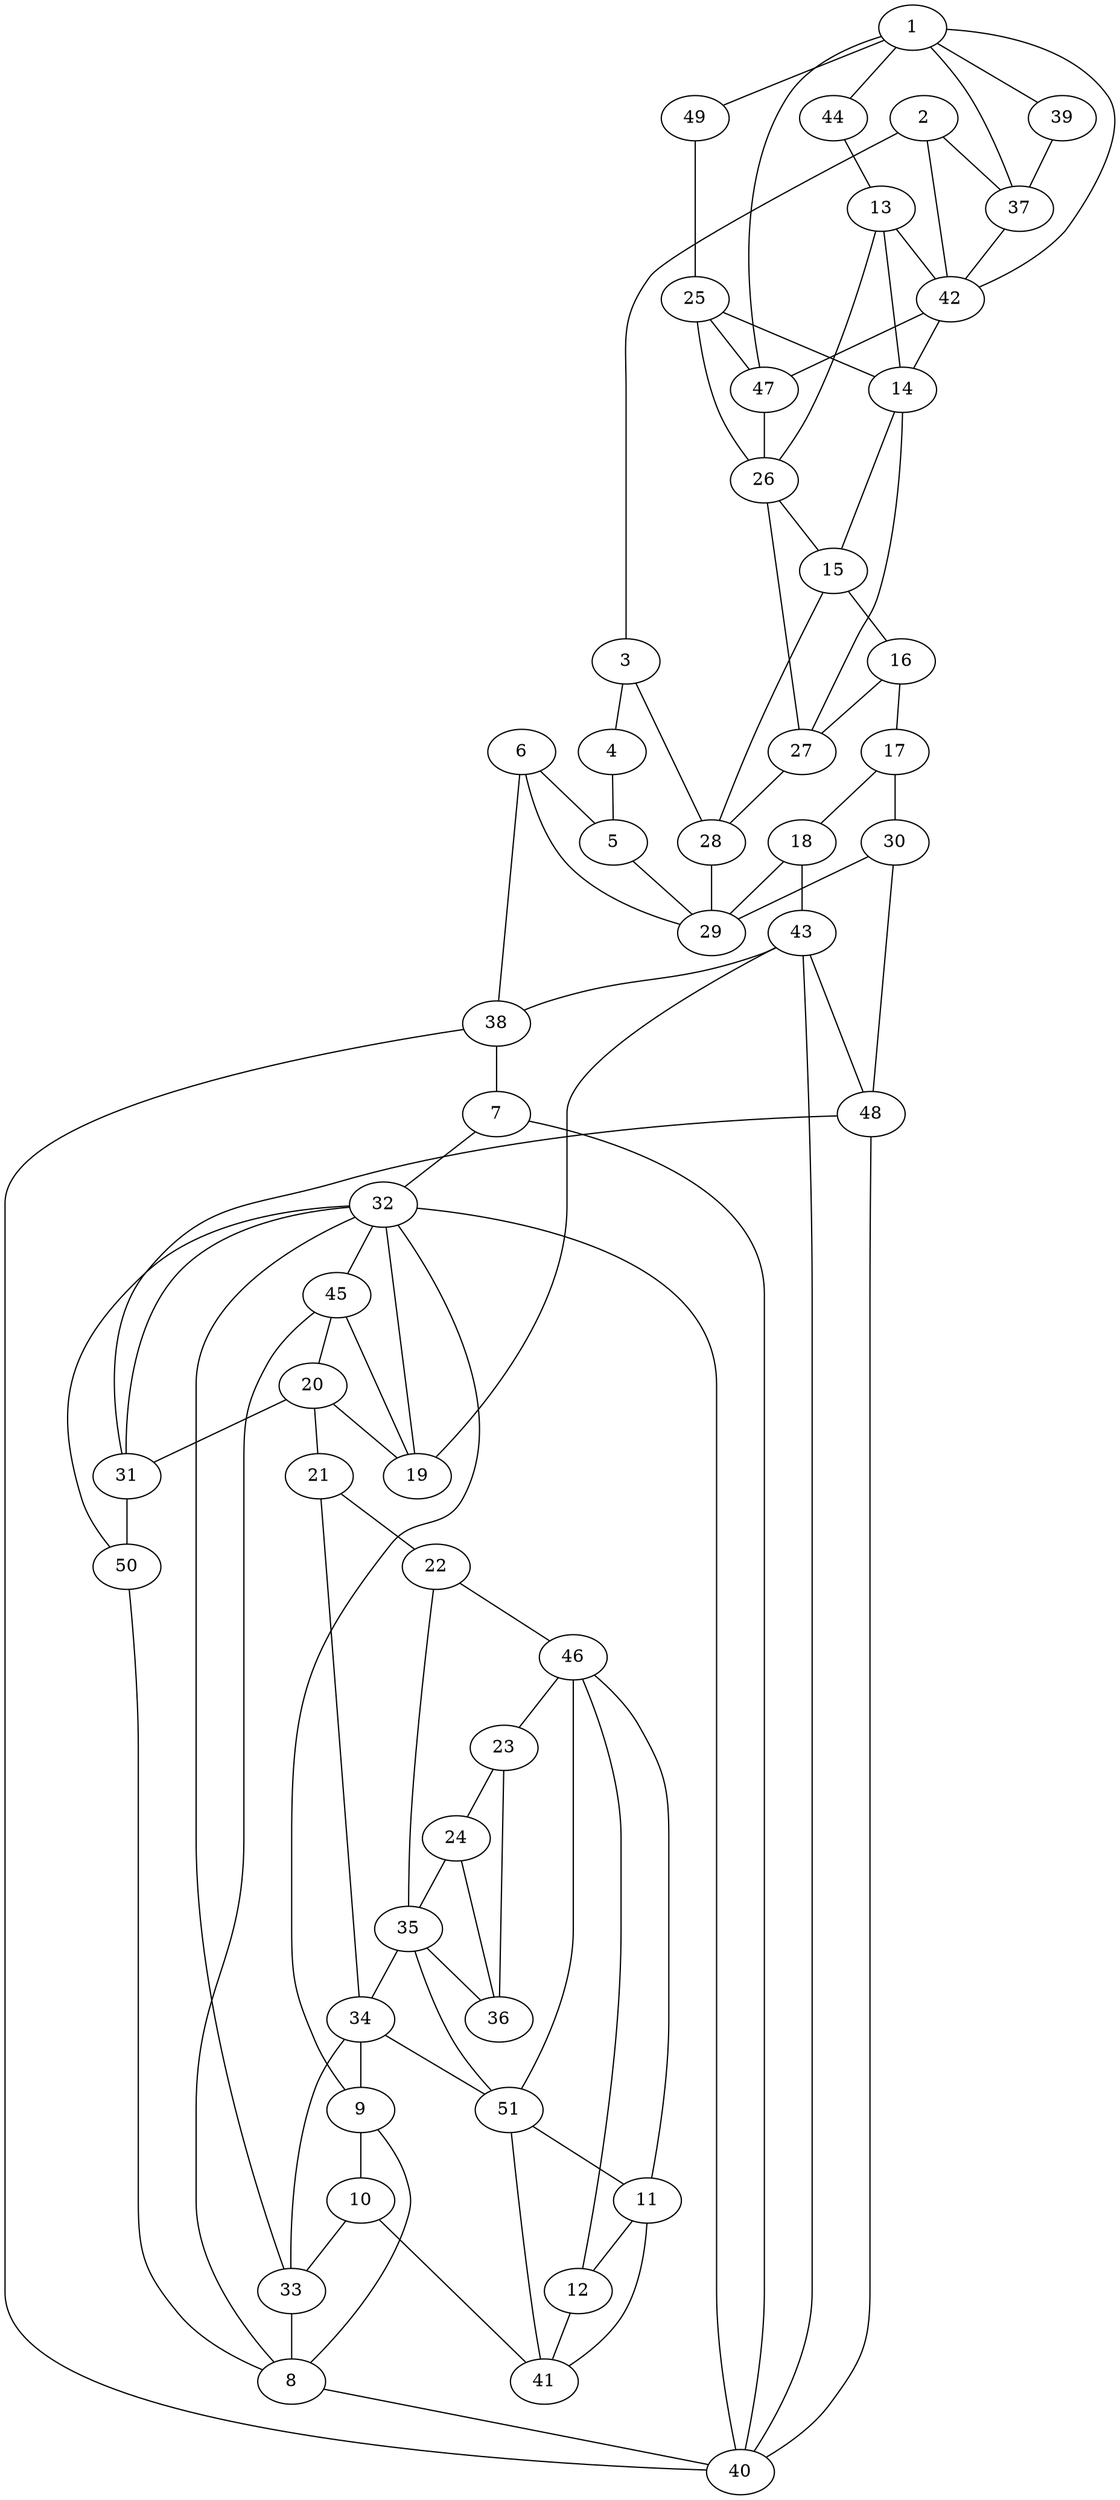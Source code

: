 graph pdb1viy {
	1	 [aaLength=12,
		sequence=GSGKSTVANAFA,
		type=0];
	39	 [aaLength=6,
		sequence=LRYIVA,
		type=1];
	1 -- 39	 [distance0="14.55595",
		frequency=1,
		type0=2];
	44	 [aaLength=5,
		sequence=RYIVA,
		type=1];
	1 -- 44	 [distance0="13.81578",
		frequency=1,
		type0=1];
	49	 [aaLength=6,
		sequence=LRYIVA,
		type=1];
	1 -- 49	 [distance0="14.55595",
		frequency=1,
		type0=3];
	2	 [aaLength=8,
		sequence=IDADIIAR,
		type=0];
	3	 [aaLength=12,
		sequence=PGAPALHAIADH,
		type=0];
	2 -- 3	 [distance0="20.61813",
		distance1="4.0",
		frequency=2,
		type0=1,
		type1=4];
	37	 [aaLength=3,
		sequence=INV,
		type=1];
	2 -- 37	 [distance0="22.23617",
		frequency=1,
		type0=2];
	42	 [aaLength=4,
		sequence=GINV,
		type=1];
	2 -- 42	 [distance0="22.39302",
		frequency=1,
		type0=3];
	4	 [aaLength=4,
		sequence=FGAN,
		type=0];
	3 -- 4	 [distance0="14.85913",
		distance1="0.0",
		frequency=2,
		type0=1,
		type1=5];
	28	 [aaLength=4,
		sequence=FGAN,
		type=0];
	3 -- 28	 [distance0="16.64638",
		frequency=1,
		type0=2];
	5	 [aaLength=12,
		sequence=TLQRRALRERIF,
		type=0];
	4 -- 5	 [distance0="14.45784",
		distance1="6.0",
		frequency=2,
		type0=1,
		type1=4];
	29	 [aaLength=10,
		sequence=TLQRRALRER,
		type=0];
	5 -- 29	 [distance0="11.88817",
		frequency=1,
		type0=1];
	6	 [aaLength=25,
		sequence=NPEEKNWLNALLHPLIQQETQHQIQ,
		type=0];
	6 -- 5	 [distance0="15.45426",
		frequency=1,
		type0=2];
	6 -- 29	 [distance0="18.51096",
		frequency=1,
		type0=3];
	38	 [aaLength=5,
		sequence=SPYVL,
		type=1];
	6 -- 38	 [distance0="3.0",
		frequency=1,
		type0=4];
	7	 [aaLength=6,
		sequence=ENSLYK,
		type=0];
	32	 [aaLength=13,
		sequence=DVSPETQLKRTMQ,
		type=0];
	7 -- 32	 [distance0="14.52044",
		frequency=1,
		type0=2];
	40	 [aaLength=6,
		sequence=ANRVLV,
		type=1];
	7 -- 40	 [distance0="1.0",
		frequency=1,
		type0=4];
	8	 [aaLength=14,
		sequence=DVSPETQLKRTMQR,
		type=0];
	9	 [aaLength=12,
		sequence=DVTREHVEQILA,
		type=0];
	8 -- 9	 [distance0="1.0",
		frequency=1,
		type0=4];
	8 -- 40	 [distance0="11.96193",
		frequency=1,
		type0=2];
	45	 [aaLength=6,
		sequence=ANRVLV,
		type=1];
	8 -- 45	 [distance0="11.96193",
		frequency=1,
		type0=3];
	10	 [aaLength=9,
		sequence=QATREARLA,
		type=0];
	9 -- 10	 [distance0="15.44572",
		distance1="1.0",
		frequency=2,
		type0=2,
		type1=4];
	9 -- 32	 [distance0="16.8516",
		frequency=1,
		type0=3];
	33	 [aaLength=12,
		sequence=DVTREHVEQILA,
		type=0];
	10 -- 33	 [distance0="16.19268",
		frequency=1,
		type0=3];
	41	 [aaLength=4,
		sequence=ADDV,
		type=1];
	10 -- 41	 [distance0="1.0",
		frequency=1,
		type0=4];
	11	 [aaLength=4,
		sequence=NGAP,
		type=0];
	12	 [aaLength=19,
		sequence=DAIASDVARLHAHYLQLAS,
		type=0];
	11 -- 12	 [distance0="9.291913",
		distance1="0.0",
		frequency=2,
		type0=1,
		type1=5];
	11 -- 41	 [distance0="11.00445",
		frequency=1,
		type0=2];
	46	 [aaLength=4,
		sequence=ADDV,
		type=1];
	11 -- 46	 [distance0="11.00445",
		frequency=1,
		type0=3];
	12 -- 41	 [distance0="12.59173",
		frequency=1,
		type0=2];
	12 -- 46	 [distance0="12.59173",
		frequency=1,
		type0=3];
	13	 [aaLength=12,
		sequence=GSGKSTVANAFA,
		type=0];
	14	 [aaLength=8,
		sequence=IDADIIAR,
		type=0];
	13 -- 14	 [distance0="23.65022",
		frequency=1,
		type0=2];
	26	 [aaLength=9,
		sequence=IDADIIARQ,
		type=0];
	13 -- 26	 [distance0="25.21763",
		frequency=1,
		type0=3];
	13 -- 42	 [distance0="2.0",
		frequency=1,
		type0=4];
	15	 [aaLength=12,
		sequence=PGAPALHAIADH,
		type=0];
	14 -- 15	 [distance0="20.52553",
		distance1="4.0",
		frequency=2,
		type0=3,
		type1=4];
	27	 [aaLength=12,
		sequence=PGAPALHAIADH,
		type=0];
	14 -- 27	 [distance0="20.44607",
		frequency=1,
		type0=2];
	16	 [aaLength=4,
		sequence=FGAN,
		type=0];
	15 -- 16	 [distance0="17.4419",
		distance1="0.0",
		frequency=2,
		type0=3,
		type1=5];
	15 -- 28	 [distance0="14.80354",
		frequency=1,
		type0=2];
	17	 [aaLength=10,
		sequence=TLQRRALRER,
		type=0];
	16 -- 17	 [distance0="13.09597",
		distance1="6.0",
		frequency=2,
		type0=1,
		type1=4];
	16 -- 27	 [distance0="16.07892",
		frequency=1,
		type0=2];
	18	 [aaLength=27,
		sequence=FANPEEKNWLNALLHPLIQQETQHQIQ,
		type=0];
	17 -- 18	 [distance0="1.0",
		frequency=1,
		type0=4];
	30	 [aaLength=27,
		sequence=FANPEEKNWLNALLHPLIQQETQHQIQ,
		type=0];
	17 -- 30	 [distance0="13.93821",
		frequency=1,
		type0=2];
	18 -- 29	 [distance0="13.59131",
		frequency=1,
		type0=2];
	43	 [aaLength=4,
		sequence=PYVL,
		type=1];
	18 -- 43	 [distance0="4.0",
		frequency=1,
		type0=4];
	19	 [aaLength=6,
		sequence=ENSLYK,
		type=0];
	19 -- 32	 [distance0="19.63974",
		frequency=1,
		type0=3];
	19 -- 45	 [distance0="1.0",
		frequency=1,
		type0=4];
	20	 [aaLength=14,
		sequence=DVSPETQLKRTMQR,
		type=0];
	20 -- 19	 [distance0="30.66177",
		frequency=1,
		type0=3];
	21	 [aaLength=12,
		sequence=DVTREHVEQILA,
		type=0];
	20 -- 21	 [distance0="17.13092",
		distance1="1.0",
		frequency=2,
		type0=1,
		type1=4];
	31	 [aaLength=6,
		sequence=ENSLYK,
		type=0];
	20 -- 31	 [distance0="27.29215",
		frequency=1,
		type0=2];
	22	 [aaLength=9,
		sequence=QATREARLA,
		type=0];
	21 -- 22	 [distance0="20.90793",
		distance1="1.0",
		frequency=2,
		type0=2,
		type1=4];
	34	 [aaLength=9,
		sequence=QATREARLA,
		type=0];
	21 -- 34	 [distance0="30.61143",
		frequency=1,
		type0=3];
	35	 [aaLength=4,
		sequence=NGAP,
		type=0];
	22 -- 35	 [distance0="19.39218",
		frequency=1,
		type0=3];
	22 -- 46	 [distance0="1.0",
		frequency=1,
		type0=4];
	23	 [aaLength=4,
		sequence=NGAP,
		type=0];
	24	 [aaLength=19,
		sequence=DAIASDVARLHAHYLQLAS,
		type=0];
	23 -- 24	 [distance0="19.00706",
		distance1="0.0",
		frequency=2,
		type0=2,
		type1=5];
	36	 [aaLength=19,
		sequence=DAIASDVARLHAHYLQLAS,
		type=0];
	23 -- 36	 [distance0="10.8194",
		frequency=1,
		type0=1];
	24 -- 35	 [distance0="7.657606",
		frequency=1,
		type0=1];
	25	 [aaLength=11,
		sequence=GSGKSTVANAF,
		type=0];
	25 -- 14	 [distance0="23.52128",
		frequency=1,
		type0=2];
	25 -- 26	 [distance0="24.57896",
		frequency=1,
		type0=3];
	47	 [aaLength=4,
		sequence=GINV,
		type=1];
	25 -- 47	 [distance0="3.0",
		frequency=1,
		type0=4];
	26 -- 15	 [distance0="18.99207",
		frequency=1,
		type0=2];
	26 -- 27	 [distance0="19.12835",
		distance1="3.0",
		frequency=2,
		type0=3,
		type1=4];
	27 -- 28	 [distance0="16.01185",
		distance1="0.0",
		frequency=2,
		type0=2,
		type1=5];
	28 -- 29	 [distance0="11.97387",
		distance1="6.0",
		frequency=2,
		type0=1,
		type1=4];
	30 -- 29	 [distance0="19.68039",
		frequency=1,
		type0=3];
	48	 [aaLength=5,
		sequence=SPYVL,
		type=1];
	30 -- 48	 [distance0="3.0",
		frequency=1,
		type0=4];
	31 -- 32	 [distance0="22.42092",
		frequency=1,
		type0=3];
	50	 [aaLength=6,
		sequence=ANRVLV,
		type=1];
	31 -- 50	 [distance0="1.0",
		frequency=1,
		type0=4];
	32 -- 33	 [distance0="2.0",
		frequency=1,
		type0=4];
	32 -- 40	 [distance0="13.35552",
		frequency=1,
		type0=2];
	32 -- 45	 [distance0="13.35552",
		frequency=1,
		type0=3];
	33 -- 8	 [distance0="15.92194",
		frequency=1,
		type0=2];
	33 -- 34	 [distance0="1.0",
		frequency=1,
		type0=4];
	34 -- 9	 [distance0="17.04582",
		frequency=1,
		type0=3];
	51	 [aaLength=4,
		sequence=ADDV,
		type=1];
	34 -- 51	 [distance0="1.0",
		frequency=1,
		type0=4];
	35 -- 34	 [distance0="18.61213",
		frequency=1,
		type0=3];
	35 -- 36	 [distance0="15.51372",
		distance1="0.0",
		frequency=2,
		type0=2,
		type1=5];
	36 -- 24	 [distance0="9.824038",
		frequency=1,
		type0=1];
	37 -- 1	 [distance0="17.77289",
		frequency=1,
		type0=3];
	37 -- 42	 [distance0="1.0",
		frequency=1,
		type0=1];
	38 -- 7	 [distance0="7.0",
		frequency=1,
		type0=4];
	38 -- 40	 [distance0="19.0",
		frequency=1,
		type0=3];
	39 -- 37	 [distance0="20.0",
		frequency=1,
		type0=4];
	42 -- 1	 [distance0="16.93741",
		frequency=1,
		type0=3];
	42 -- 14	 [distance0="0.0",
		frequency=1,
		type0=5];
	42 -- 47	 [distance0="0.0",
		frequency=1,
		type0=1];
	43 -- 19	 [distance0="7.0",
		frequency=1,
		type0=4];
	43 -- 38	 [distance0="1.0",
		frequency=1,
		type0=1];
	43 -- 40	 [distance0="18.0",
		frequency=1,
		type0=3];
	43 -- 48	 [distance0="1.0",
		frequency=1,
		type0=2];
	44 -- 13	 [distance0="5.0",
		frequency=1,
		type0=4];
	45 -- 20	 [distance0="1.0",
		frequency=1,
		type0=4];
	46 -- 23	 [distance0="3.0",
		frequency=1,
		type0=4];
	46 -- 51	 [distance0="0.0",
		frequency=1,
		type0=2];
	47 -- 1	 [distance0="16.93741",
		frequency=1,
		type0=3];
	47 -- 26	 [distance0="0.0",
		frequency=1,
		type0=5];
	48 -- 31	 [distance0="7.0",
		frequency=1,
		type0=4];
	48 -- 40	 [distance0="19.0",
		frequency=1,
		type0=3];
	49 -- 25	 [distance0="5.0",
		frequency=1,
		type0=4];
	50 -- 8	 [distance0="11.96193",
		frequency=1,
		type0=3];
	50 -- 32	 [distance0="1.0",
		frequency=1,
		type0=4];
	51 -- 11	 [distance0="11.00445",
		frequency=1,
		type0=3];
	51 -- 35	 [distance0="3.0",
		frequency=1,
		type0=4];
	51 -- 41	 [distance0="0.0",
		frequency=1,
		type0=1];
}
